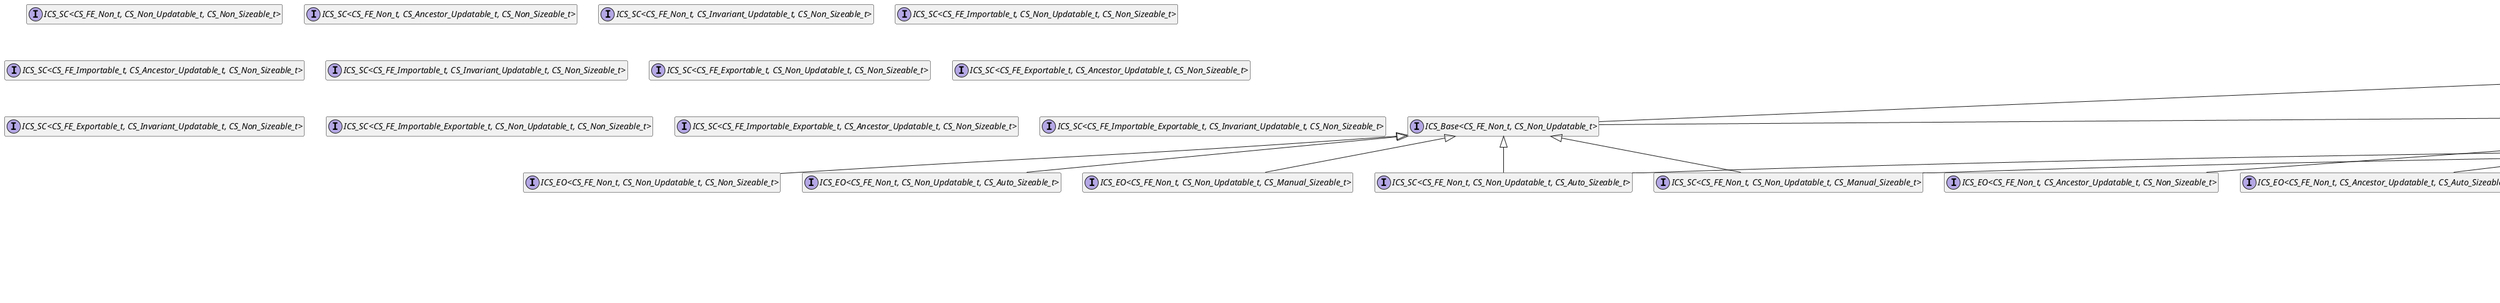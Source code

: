 @startuml
hide empty members
skinparam classAttributeIconSize 0

interface ICS_UI
interface ICS_DAG
interface ICS_FE_Non
interface ICS_FE_Importable
interface ICS_FE_Exportable
interface ICS_FE_Importable_Exportable
interface ICS_DB
interface ICS_Data
interface ICS_Executable
interface ICS_Reportable
interface ICS_Load

interface "ICS_Base_0<CS_FE_Non_t>"
interface "ICS_Base_0<CS_FE_Importable_t>"
interface "ICS_Base_0<CS_FE_Exportable_t>"
interface "ICS_Base_0<CS_FE_Importable_Exportable_t>"
interface ICS_Base_1

interface "ICS_Base<CS_FE_Non_t, CS_Non_Updatable_t>"
interface "ICS_Base<CS_FE_Non_t, CS_Ancestor_Updatable_t>"
interface "ICS_Base<CS_FE_Non_t, CS_Invariant_Updatable_t>"
interface "ICS_Base<CS_FE_Importable_t, CS_Non_Updatable_t>"
interface "ICS_Base<CS_FE_Importable_t, CS_Ancestor_Updatable_t>"
interface "ICS_Base<CS_FE_Importable_t, CS_Invariant_Updatable_t>"
interface "ICS_Base<CS_FE_Exportable_t, CS_Non_Updatable_t>"
interface "ICS_Base<CS_FE_Exportable_t, CS_Ancestor_Updatable_t>"
interface "ICS_Base<CS_FE_Exportable_t, CS_Invariant_Updatable_t>"
interface "ICS_Base<CS_FE_Importable_Exportable_t, CS_Non_Updatable_t>"
interface "ICS_Base<CS_FE_Importable_Exportable_t, CS_Ancestor_Updatable_t>"
interface "ICS_Base<CS_FE_Importable_Exportable_t, CS_Invariant_Updatable_t>"

interface "ICS_EO<CS_FE_Non_t, CS_Non_Updatable_t, CS_Non_Sizeable_t>"
interface "ICS_EO<CS_FE_Non_t, CS_Non_Updatable_t, CS_Auto_Sizeable_t>"
interface "ICS_EO<CS_FE_Non_t, CS_Non_Updatable_t, CS_Manual_Sizeable_t>"
interface "ICS_EO<CS_FE_Non_t, CS_Ancestor_Updatable_t, CS_Non_Sizeable_t>"
interface "ICS_EO<CS_FE_Non_t, CS_Ancestor_Updatable_t, CS_Auto_Sizeable_t>"
interface "ICS_EO<CS_FE_Non_t, CS_Ancestor_Updatable_t, CS_Manual_Sizeable_t>"
interface "ICS_EO<CS_FE_Non_t, CS_Invariant_Updatable_t, CS_Non_Sizeable_t>"
interface "ICS_EO<CS_FE_Non_t, CS_Invariant_Updatable_t, CS_Auto_Sizeable_t>"
interface "ICS_EO<CS_FE_Non_t, CS_Invariant_Updatable_t, CS_Manual_Sizeable_t>"
interface "ICS_EO<CS_FE_Importable_t, CS_Non_Updatable_t, CS_Non_Sizeable_t>"
interface "ICS_EO<CS_FE_Importable_t, CS_Non_Updatable_t, CS_Auto_Sizeable_t>"
interface "ICS_EO<CS_FE_Importable_t, CS_Non_Updatable_t, CS_Manual_Sizeable_t>"
interface "ICS_EO<CS_FE_Importable_t, CS_Ancestor_Updatable_t, CS_Non_Sizeable_t>"
interface "ICS_EO<CS_FE_Importable_t, CS_Ancestor_Updatable_t, CS_Auto_Sizeable_t>"
interface "ICS_EO<CS_FE_Importable_t, CS_Ancestor_Updatable_t, CS_Manual_Sizeable_t>"
interface "ICS_EO<CS_FE_Importable_t, CS_Invariant_Updatable_t, CS_Non_Sizeable_t>"
interface "ICS_EO<CS_FE_Importable_t, CS_Invariant_Updatable_t, CS_Auto_Sizeable_t>"
interface "ICS_EO<CS_FE_Importable_t, CS_Invariant_Updatable_t, CS_Manual_Sizeable_t>"
interface "ICS_EO<CS_FE_Exportable_t, CS_Non_Updatable_t, CS_Non_Sizeable_t>"
interface "ICS_EO<CS_FE_Exportable_t, CS_Non_Updatable_t, CS_Auto_Sizeable_t>"
interface "ICS_EO<CS_FE_Exportable_t, CS_Non_Updatable_t, CS_Manual_Sizeable_t>"
interface "ICS_EO<CS_FE_Exportable_t, CS_Ancestor_Updatable_t, CS_Non_Sizeable_t>"
interface "ICS_EO<CS_FE_Exportable_t, CS_Ancestor_Updatable_t, CS_Auto_Sizeable_t>"
interface "ICS_EO<CS_FE_Exportable_t, CS_Ancestor_Updatable_t, CS_Manual_Sizeable_t>"
interface "ICS_EO<CS_FE_Exportable_t, CS_Invariant_Updatable_t, CS_Non_Sizeable_t>"
interface "ICS_EO<CS_FE_Exportable_t, CS_Invariant_Updatable_t, CS_Auto_Sizeable_t>"
interface "ICS_EO<CS_FE_Exportable_t, CS_Invariant_Updatable_t, CS_Manual_Sizeable_t>"
interface "ICS_EO<CS_FE_Importable_Exportable_t, CS_Non_Updatable_t, CS_Non_Sizeable_t>"
interface "ICS_EO<CS_FE_Importable_Exportable_t, CS_Non_Updatable_t, CS_Auto_Sizeable_t>"
interface "ICS_EO<CS_FE_Importable_Exportable_t, CS_Non_Updatable_t, CS_Manual_Sizeable_t>"
interface "ICS_EO<CS_FE_Importable_Exportable_t, CS_Ancestor_Updatable_t, CS_Non_Sizeable_t>"
interface "ICS_EO<CS_FE_Importable_Exportable_t, CS_Ancestor_Updatable_t, CS_Auto_Sizeable_t>"
interface "ICS_EO<CS_FE_Importable_Exportable_t, CS_Ancestor_Updatable_t, CS_Manual_Sizeable_t>"
interface "ICS_EO<CS_FE_Importable_Exportable_t, CS_Invariant_Updatable_t, CS_Non_Sizeable_t>"
interface "ICS_EO<CS_FE_Importable_Exportable_t, CS_Invariant_Updatable_t, CS_Auto_Sizeable_t>"
interface "ICS_EO<CS_FE_Importable_Exportable_t, CS_Invariant_Updatable_t, CS_Manual_Sizeable_t>"

interface "ICS_SC<CS_FE_Non_t, CS_Non_Updatable_t, CS_Non_Sizeable_t>"
interface "ICS_SC<CS_FE_Non_t, CS_Non_Updatable_t, CS_Auto_Sizeable_t>"
interface "ICS_SC<CS_FE_Non_t, CS_Non_Updatable_t, CS_Manual_Sizeable_t>"
interface "ICS_SC<CS_FE_Non_t, CS_Ancestor_Updatable_t, CS_Non_Sizeable_t>"
interface "ICS_SC<CS_FE_Non_t, CS_Ancestor_Updatable_t, CS_Auto_Sizeable_t>"
interface "ICS_SC<CS_FE_Non_t, CS_Ancestor_Updatable_t, CS_Manual_Sizeable_t>"
interface "ICS_SC<CS_FE_Non_t, CS_Invariant_Updatable_t, CS_Non_Sizeable_t>"
interface "ICS_SC<CS_FE_Non_t, CS_Invariant_Updatable_t, CS_Auto_Sizeable_t>"
interface "ICS_SC<CS_FE_Non_t, CS_Invariant_Updatable_t, CS_Manual_Sizeable_t>"
interface "ICS_SC<CS_FE_Importable_t, CS_Non_Updatable_t, CS_Non_Sizeable_t>"
interface "ICS_SC<CS_FE_Importable_t, CS_Non_Updatable_t, CS_Auto_Sizeable_t>"
interface "ICS_SC<CS_FE_Importable_t, CS_Non_Updatable_t, CS_Manual_Sizeable_t>"
interface "ICS_SC<CS_FE_Importable_t, CS_Ancestor_Updatable_t, CS_Non_Sizeable_t>"
interface "ICS_SC<CS_FE_Importable_t, CS_Ancestor_Updatable_t, CS_Auto_Sizeable_t>"
interface "ICS_SC<CS_FE_Importable_t, CS_Ancestor_Updatable_t, CS_Manual_Sizeable_t>"
interface "ICS_SC<CS_FE_Importable_t, CS_Invariant_Updatable_t, CS_Non_Sizeable_t>"
interface "ICS_SC<CS_FE_Importable_t, CS_Invariant_Updatable_t, CS_Auto_Sizeable_t>"
interface "ICS_SC<CS_FE_Importable_t, CS_Invariant_Updatable_t, CS_Manual_Sizeable_t>"
interface "ICS_SC<CS_FE_Exportable_t, CS_Non_Updatable_t, CS_Non_Sizeable_t>"
interface "ICS_SC<CS_FE_Exportable_t, CS_Non_Updatable_t, CS_Auto_Sizeable_t>"
interface "ICS_SC<CS_FE_Exportable_t, CS_Non_Updatable_t, CS_Manual_Sizeable_t>"
interface "ICS_SC<CS_FE_Exportable_t, CS_Ancestor_Updatable_t, CS_Non_Sizeable_t>"
interface "ICS_SC<CS_FE_Exportable_t, CS_Ancestor_Updatable_t, CS_Auto_Sizeable_t>"
interface "ICS_SC<CS_FE_Exportable_t, CS_Ancestor_Updatable_t, CS_Manual_Sizeable_t>"
interface "ICS_SC<CS_FE_Exportable_t, CS_Invariant_Updatable_t, CS_Non_Sizeable_t>"
interface "ICS_SC<CS_FE_Exportable_t, CS_Invariant_Updatable_t, CS_Auto_Sizeable_t>"
interface "ICS_SC<CS_FE_Exportable_t, CS_Invariant_Updatable_t, CS_Manual_Sizeable_t>"
interface "ICS_SC<CS_FE_Importable_Exportable_t, CS_Non_Updatable_t, CS_Non_Sizeable_t>"
interface "ICS_SC<CS_FE_Importable_Exportable_t, CS_Non_Updatable_t, CS_Auto_Sizeable_t>"
interface "ICS_SC<CS_FE_Importable_Exportable_t, CS_Non_Updatable_t, CS_Manual_Sizeable_t>"
interface "ICS_SC<CS_FE_Importable_Exportable_t, CS_Ancestor_Updatable_t, CS_Non_Sizeable_t>"
interface "ICS_SC<CS_FE_Importable_Exportable_t, CS_Ancestor_Updatable_t, CS_Auto_Sizeable_t>"
interface "ICS_SC<CS_FE_Importable_Exportable_t, CS_Ancestor_Updatable_t, CS_Manual_Sizeable_t>"
interface "ICS_SC<CS_FE_Importable_Exportable_t, CS_Invariant_Updatable_t, CS_Non_Sizeable_t>"
interface "ICS_SC<CS_FE_Importable_Exportable_t, CS_Invariant_Updatable_t, CS_Auto_Sizeable_t>"
interface "ICS_SC<CS_FE_Importable_Exportable_t, CS_Invariant_Updatable_t, CS_Manual_Sizeable_t>"

ICS_FE_Non <|-- "ICS_Base_0<CS_FE_Non_t>"
ICS_FE_Importable <|-- "ICS_Base_0<CS_FE_Importable_t>"
ICS_FE_Exportable <|-- "ICS_Base_0<CS_FE_Exportable_t>"
ICS_FE_Importable_Exportable <|-- "ICS_Base_0<CS_FE_Importable_Exportable_t>"

ICS_UI <|-- ICS_Base_1
ICS_DAG <|-- ICS_Base_1
ICS_DB <|-- ICS_Base_1
ICS_Data <|-- ICS_Base_1

"ICS_Base_0<CS_FE_Non_t>" <|-- "ICS_Base<CS_FE_Non_t, CS_Non_Updatable_t>"
"ICS_Base_0<CS_FE_Non_t>" <|-- "ICS_Base<CS_FE_Non_t, CS_Ancestor_Updatable_t>"
"ICS_Base_0<CS_FE_Non_t>" <|-- "ICS_Base<CS_FE_Non_t, CS_Invariant_Updatable_t>"
"ICS_Base_0<CS_FE_Importable_t>" <|-- "ICS_Base<CS_FE_Importable_t, CS_Non_Updatable_t>"
"ICS_Base_0<CS_FE_Importable_t>" <|-- "ICS_Base<CS_FE_Importable_t, CS_Ancestor_Updatable_t>"
"ICS_Base_0<CS_FE_Importable_t>" <|-- "ICS_Base<CS_FE_Importable_t, CS_Invariant_Updatable_t>"
"ICS_Base_0<CS_FE_Exportable_t>" <|-- "ICS_Base<CS_FE_Exportable_t, CS_Non_Updatable_t>"
"ICS_Base_0<CS_FE_Exportable_t>" <|-- "ICS_Base<CS_FE_Exportable_t, CS_Ancestor_Updatable_t>"
"ICS_Base_0<CS_FE_Exportable_t>" <|-- "ICS_Base<CS_FE_Exportable_t, CS_Invariant_Updatable_t>"
"ICS_Base_0<CS_FE_Importable_Exportable_t>" <|-- "ICS_Base<CS_FE_Importable_Exportable_t, CS_Non_Updatable_t>"
"ICS_Base_0<CS_FE_Importable_Exportable_t>" <|-- "ICS_Base<CS_FE_Importable_Exportable_t, CS_Ancestor_Updatable_t>"
"ICS_Base_0<CS_FE_Importable_Exportable_t>" <|-- "ICS_Base<CS_FE_Importable_Exportable_t, CS_Invariant_Updatable_t>"

ICS_Base_1 <|-- "ICS_Base<CS_FE_Non_t, CS_Non_Updatable_t>"
ICS_Base_1 <|-- "ICS_Base<CS_FE_Non_t, CS_Ancestor_Updatable_t>"
ICS_Base_1 <|-- "ICS_Base<CS_FE_Non_t, CS_Invariant_Updatable_t>"
ICS_Base_1 <|-- "ICS_Base<CS_FE_Importable_t, CS_Non_Updatable_t>"
ICS_Base_1 <|-- "ICS_Base<CS_FE_Importable_t, CS_Ancestor_Updatable_t>"
ICS_Base_1 <|-- "ICS_Base<CS_FE_Importable_t, CS_Invariant_Updatable_t>"
ICS_Base_1 <|-- "ICS_Base<CS_FE_Exportable_t, CS_Non_Updatable_t>"
ICS_Base_1 <|-- "ICS_Base<CS_FE_Exportable_t, CS_Ancestor_Updatable_t>"
ICS_Base_1 <|-- "ICS_Base<CS_FE_Exportable_t, CS_Invariant_Updatable_t>"
ICS_Base_1 <|-- "ICS_Base<CS_FE_Importable_Exportable_t, CS_Non_Updatable_t>"
ICS_Base_1 <|-- "ICS_Base<CS_FE_Importable_Exportable_t, CS_Ancestor_Updatable_t>"
ICS_Base_1 <|-- "ICS_Base<CS_FE_Importable_Exportable_t, CS_Invariant_Updatable_t>"

"ICS_Base<CS_FE_Non_t, CS_Non_Updatable_t>" <|-- "ICS_EO<CS_FE_Non_t, CS_Non_Updatable_t, CS_Non_Sizeable_t>"
"ICS_Base<CS_FE_Non_t, CS_Non_Updatable_t>" <|-- "ICS_EO<CS_FE_Non_t, CS_Non_Updatable_t, CS_Auto_Sizeable_t>"
"ICS_Base<CS_FE_Non_t, CS_Non_Updatable_t>" <|-- "ICS_EO<CS_FE_Non_t, CS_Non_Updatable_t, CS_Manual_Sizeable_t>"
"ICS_Base<CS_FE_Non_t, CS_Ancestor_Updatable_t>" <|-- "ICS_EO<CS_FE_Non_t, CS_Ancestor_Updatable_t, CS_Non_Sizeable_t>"
"ICS_Base<CS_FE_Non_t, CS_Ancestor_Updatable_t>" <|-- "ICS_EO<CS_FE_Non_t, CS_Ancestor_Updatable_t, CS_Auto_Sizeable_t>"
"ICS_Base<CS_FE_Non_t, CS_Ancestor_Updatable_t>" <|-- "ICS_EO<CS_FE_Non_t, CS_Ancestor_Updatable_t, CS_Manual_Sizeable_t>"
"ICS_Base<CS_FE_Non_t, CS_Invariant_Updatable_t>" <|-- "ICS_EO<CS_FE_Non_t, CS_Invariant_Updatable_t, CS_Non_Sizeable_t>"
"ICS_Base<CS_FE_Non_t, CS_Invariant_Updatable_t>" <|-- "ICS_EO<CS_FE_Non_t, CS_Invariant_Updatable_t, CS_Auto_Sizeable_t>"
"ICS_Base<CS_FE_Non_t, CS_Invariant_Updatable_t>" <|-- "ICS_EO<CS_FE_Non_t, CS_Invariant_Updatable_t, CS_Manual_Sizeable_t>"
"ICS_Base<CS_FE_Importable_t, CS_Non_Updatable_t>" <|-- "ICS_EO<CS_FE_Importable_t, CS_Non_Updatable_t, CS_Non_Sizeable_t>"
"ICS_Base<CS_FE_Importable_t, CS_Non_Updatable_t>" <|-- "ICS_EO<CS_FE_Importable_t, CS_Non_Updatable_t, CS_Auto_Sizeable_t>"
"ICS_Base<CS_FE_Importable_t, CS_Non_Updatable_t>" <|-- "ICS_EO<CS_FE_Importable_t, CS_Non_Updatable_t, CS_Manual_Sizeable_t>"
"ICS_Base<CS_FE_Importable_t, CS_Ancestor_Updatable_t>" <|-- "ICS_EO<CS_FE_Importable_t, CS_Ancestor_Updatable_t, CS_Non_Sizeable_t>"
"ICS_Base<CS_FE_Importable_t, CS_Ancestor_Updatable_t>" <|-- "ICS_EO<CS_FE_Importable_t, CS_Ancestor_Updatable_t, CS_Auto_Sizeable_t>"
"ICS_Base<CS_FE_Importable_t, CS_Ancestor_Updatable_t>" <|-- "ICS_EO<CS_FE_Importable_t, CS_Ancestor_Updatable_t, CS_Manual_Sizeable_t>"
"ICS_Base<CS_FE_Importable_t, CS_Invariant_Updatable_t>" <|-- "ICS_EO<CS_FE_Importable_t, CS_Invariant_Updatable_t, CS_Non_Sizeable_t>"
"ICS_Base<CS_FE_Importable_t, CS_Invariant_Updatable_t>" <|-- "ICS_EO<CS_FE_Importable_t, CS_Invariant_Updatable_t, CS_Auto_Sizeable_t>"
"ICS_Base<CS_FE_Importable_t, CS_Invariant_Updatable_t>" <|-- "ICS_EO<CS_FE_Importable_t, CS_Invariant_Updatable_t, CS_Manual_Sizeable_t>"
"ICS_Base<CS_FE_Exportable_t, CS_Non_Updatable_t>" <|-- "ICS_EO<CS_FE_Exportable_t, CS_Non_Updatable_t, CS_Non_Sizeable_t>"
"ICS_Base<CS_FE_Exportable_t, CS_Non_Updatable_t>" <|-- "ICS_EO<CS_FE_Exportable_t, CS_Non_Updatable_t, CS_Auto_Sizeable_t>"
"ICS_Base<CS_FE_Exportable_t, CS_Non_Updatable_t>" <|-- "ICS_EO<CS_FE_Exportable_t, CS_Non_Updatable_t, CS_Manual_Sizeable_t>"
"ICS_Base<CS_FE_Exportable_t, CS_Ancestor_Updatable_t>" <|-- "ICS_EO<CS_FE_Exportable_t, CS_Ancestor_Updatable_t, CS_Non_Sizeable_t>"
"ICS_Base<CS_FE_Exportable_t, CS_Ancestor_Updatable_t>" <|-- "ICS_EO<CS_FE_Exportable_t, CS_Ancestor_Updatable_t, CS_Auto_Sizeable_t>"
"ICS_Base<CS_FE_Exportable_t, CS_Ancestor_Updatable_t>" <|-- "ICS_EO<CS_FE_Exportable_t, CS_Ancestor_Updatable_t, CS_Manual_Sizeable_t>"
"ICS_Base<CS_FE_Exportable_t, CS_Invariant_Updatable_t>" <|-- "ICS_EO<CS_FE_Exportable_t, CS_Invariant_Updatable_t, CS_Non_Sizeable_t>"
"ICS_Base<CS_FE_Exportable_t, CS_Invariant_Updatable_t>" <|-- "ICS_EO<CS_FE_Exportable_t, CS_Invariant_Updatable_t, CS_Auto_Sizeable_t>"
"ICS_Base<CS_FE_Exportable_t, CS_Invariant_Updatable_t>" <|-- "ICS_EO<CS_FE_Exportable_t, CS_Invariant_Updatable_t, CS_Manual_Sizeable_t>"
"ICS_Base<CS_FE_Importable_Exportable_t, CS_Non_Updatable_t>" <|-- "ICS_EO<CS_FE_Importable_Exportable_t, CS_Non_Updatable_t, CS_Non_Sizeable_t>"
"ICS_Base<CS_FE_Importable_Exportable_t, CS_Non_Updatable_t>" <|-- "ICS_EO<CS_FE_Importable_Exportable_t, CS_Non_Updatable_t, CS_Auto_Sizeable_t>"
"ICS_Base<CS_FE_Importable_Exportable_t, CS_Non_Updatable_t>" <|-- "ICS_EO<CS_FE_Importable_Exportable_t, CS_Non_Updatable_t, CS_Manual_Sizeable_t>"
"ICS_Base<CS_FE_Importable_Exportable_t, CS_Ancestor_Updatable_t>" <|-- "ICS_EO<CS_FE_Importable_Exportable_t, CS_Ancestor_Updatable_t, CS_Non_Sizeable_t>"
"ICS_Base<CS_FE_Importable_Exportable_t, CS_Ancestor_Updatable_t>" <|-- "ICS_EO<CS_FE_Importable_Exportable_t, CS_Ancestor_Updatable_t, CS_Auto_Sizeable_t>"
"ICS_Base<CS_FE_Importable_Exportable_t, CS_Ancestor_Updatable_t>" <|-- "ICS_EO<CS_FE_Importable_Exportable_t, CS_Ancestor_Updatable_t, CS_Manual_Sizeable_t>"
"ICS_Base<CS_FE_Importable_Exportable_t, CS_Invariant_Updatable_t>" <|-- "ICS_EO<CS_FE_Importable_Exportable_t, CS_Invariant_Updatable_t, CS_Non_Sizeable_t>"
"ICS_Base<CS_FE_Importable_Exportable_t, CS_Invariant_Updatable_t>" <|-- "ICS_EO<CS_FE_Importable_Exportable_t, CS_Invariant_Updatable_t, CS_Auto_Sizeable_t>"
"ICS_Base<CS_FE_Importable_Exportable_t, CS_Invariant_Updatable_t>" <|-- "ICS_EO<CS_FE_Importable_Exportable_t, CS_Invariant_Updatable_t, CS_Manual_Sizeable_t>"

"ICS_Base<CS_FE_Non_t, CS_Non_Updatable_t>" <|-- "ICS_SC<CS_FE_Non_t, CS_Non_Updatable_t, CS_Auto_Sizeable_t>"
"ICS_Base<CS_FE_Non_t, CS_Non_Updatable_t>" <|-- "ICS_SC<CS_FE_Non_t, CS_Non_Updatable_t, CS_Manual_Sizeable_t>"
"ICS_Base<CS_FE_Non_t, CS_Ancestor_Updatable_t>" <|-- "ICS_SC<CS_FE_Non_t, CS_Ancestor_Updatable_t, CS_Auto_Sizeable_t>"
"ICS_Base<CS_FE_Non_t, CS_Ancestor_Updatable_t>" <|-- "ICS_SC<CS_FE_Non_t, CS_Ancestor_Updatable_t, CS_Manual_Sizeable_t>"
"ICS_Base<CS_FE_Non_t, CS_Invariant_Updatable_t>" <|-- "ICS_SC<CS_FE_Non_t, CS_Invariant_Updatable_t, CS_Auto_Sizeable_t>"
"ICS_Base<CS_FE_Non_t, CS_Invariant_Updatable_t>" <|-- "ICS_SC<CS_FE_Non_t, CS_Invariant_Updatable_t, CS_Manual_Sizeable_t>"
"ICS_Base<CS_FE_Importable_t, CS_Non_Updatable_t>" <|-- "ICS_SC<CS_FE_Importable_t, CS_Non_Updatable_t, CS_Auto_Sizeable_t>"
"ICS_Base<CS_FE_Importable_t, CS_Non_Updatable_t>" <|-- "ICS_SC<CS_FE_Importable_t, CS_Non_Updatable_t, CS_Manual_Sizeable_t>"
"ICS_Base<CS_FE_Importable_t, CS_Ancestor_Updatable_t>" <|-- "ICS_SC<CS_FE_Importable_t, CS_Ancestor_Updatable_t, CS_Auto_Sizeable_t>"
"ICS_Base<CS_FE_Importable_t, CS_Ancestor_Updatable_t>" <|-- "ICS_SC<CS_FE_Importable_t, CS_Ancestor_Updatable_t, CS_Manual_Sizeable_t>"
"ICS_Base<CS_FE_Importable_t, CS_Invariant_Updatable_t>" <|-- "ICS_SC<CS_FE_Importable_t, CS_Invariant_Updatable_t, CS_Auto_Sizeable_t>"
"ICS_Base<CS_FE_Importable_t, CS_Invariant_Updatable_t>" <|-- "ICS_SC<CS_FE_Importable_t, CS_Invariant_Updatable_t, CS_Manual_Sizeable_t>"
"ICS_Base<CS_FE_Exportable_t, CS_Non_Updatable_t>" <|-- "ICS_SC<CS_FE_Exportable_t, CS_Non_Updatable_t, CS_Auto_Sizeable_t>"
"ICS_Base<CS_FE_Exportable_t, CS_Non_Updatable_t>" <|-- "ICS_SC<CS_FE_Exportable_t, CS_Non_Updatable_t, CS_Manual_Sizeable_t>"
"ICS_Base<CS_FE_Exportable_t, CS_Ancestor_Updatable_t>" <|-- "ICS_SC<CS_FE_Exportable_t, CS_Ancestor_Updatable_t, CS_Auto_Sizeable_t>"
"ICS_Base<CS_FE_Exportable_t, CS_Ancestor_Updatable_t>" <|-- "ICS_SC<CS_FE_Exportable_t, CS_Ancestor_Updatable_t, CS_Manual_Sizeable_t>"
"ICS_Base<CS_FE_Exportable_t, CS_Invariant_Updatable_t>" <|-- "ICS_SC<CS_FE_Exportable_t, CS_Invariant_Updatable_t, CS_Auto_Sizeable_t>"
"ICS_Base<CS_FE_Exportable_t, CS_Invariant_Updatable_t>" <|-- "ICS_SC<CS_FE_Exportable_t, CS_Invariant_Updatable_t, CS_Manual_Sizeable_t>"
"ICS_Base<CS_FE_Importable_Exportable_t, CS_Non_Updatable_t>" <|-- "ICS_SC<CS_FE_Importable_Exportable_t, CS_Non_Updatable_t, CS_Auto_Sizeable_t>"
"ICS_Base<CS_FE_Importable_Exportable_t, CS_Non_Updatable_t>" <|-- "ICS_SC<CS_FE_Importable_Exportable_t, CS_Non_Updatable_t, CS_Manual_Sizeable_t>"
"ICS_Base<CS_FE_Importable_Exportable_t, CS_Ancestor_Updatable_t>" <|-- "ICS_SC<CS_FE_Importable_Exportable_t, CS_Ancestor_Updatable_t, CS_Auto_Sizeable_t>"
"ICS_Base<CS_FE_Importable_Exportable_t, CS_Ancestor_Updatable_t>" <|-- "ICS_SC<CS_FE_Importable_Exportable_t, CS_Ancestor_Updatable_t, CS_Manual_Sizeable_t>"
"ICS_Base<CS_FE_Importable_Exportable_t, CS_Invariant_Updatable_t>" <|-- "ICS_SC<CS_FE_Importable_Exportable_t, CS_Invariant_Updatable_t, CS_Auto_Sizeable_t>"
"ICS_Base<CS_FE_Importable_Exportable_t, CS_Invariant_Updatable_t>" <|-- "ICS_SC<CS_FE_Importable_Exportable_t, CS_Invariant_Updatable_t, CS_Manual_Sizeable_t>"

ICS_Executable <|-- ICS_SC_0
ICS_Reportable <|-- ICS_SC_0
ICS_Load <|-- ICS_SC_0

ICS_SC_0 <|-- "ICS_SC<CS_FE_Non_t, CS_Non_Updatable_t, CS_Auto_Sizeable_t>"
ICS_SC_0 <|-- "ICS_SC<CS_FE_Non_t, CS_Non_Updatable_t, CS_Manual_Sizeable_t>"
ICS_SC_0 <|-- "ICS_SC<CS_FE_Non_t, CS_Ancestor_Updatable_t, CS_Auto_Sizeable_t>"
ICS_SC_0 <|-- "ICS_SC<CS_FE_Non_t, CS_Ancestor_Updatable_t, CS_Manual_Sizeable_t>"
ICS_SC_0 <|-- "ICS_SC<CS_FE_Non_t, CS_Invariant_Updatable_t, CS_Auto_Sizeable_t>"
ICS_SC_0 <|-- "ICS_SC<CS_FE_Non_t, CS_Invariant_Updatable_t, CS_Manual_Sizeable_t>"
ICS_SC_0 <|-- "ICS_SC<CS_FE_Importable_t, CS_Non_Updatable_t, CS_Auto_Sizeable_t>"
ICS_SC_0 <|-- "ICS_SC<CS_FE_Importable_t, CS_Non_Updatable_t, CS_Manual_Sizeable_t>"
ICS_SC_0 <|-- "ICS_SC<CS_FE_Importable_t, CS_Ancestor_Updatable_t, CS_Auto_Sizeable_t>"
ICS_SC_0 <|-- "ICS_SC<CS_FE_Importable_t, CS_Ancestor_Updatable_t, CS_Manual_Sizeable_t>"
ICS_SC_0 <|-- "ICS_SC<CS_FE_Importable_t, CS_Invariant_Updatable_t, CS_Auto_Sizeable_t>"
ICS_SC_0 <|-- "ICS_SC<CS_FE_Importable_t, CS_Invariant_Updatable_t, CS_Manual_Sizeable_t>"
ICS_SC_0 <|-- "ICS_SC<CS_FE_Exportable_t, CS_Non_Updatable_t, CS_Auto_Sizeable_t>"
ICS_SC_0 <|-- "ICS_SC<CS_FE_Exportable_t, CS_Non_Updatable_t, CS_Manual_Sizeable_t>"
ICS_SC_0 <|-- "ICS_SC<CS_FE_Exportable_t, CS_Ancestor_Updatable_t, CS_Auto_Sizeable_t>"
ICS_SC_0 <|-- "ICS_SC<CS_FE_Exportable_t, CS_Ancestor_Updatable_t, CS_Manual_Sizeable_t>"
ICS_SC_0 <|-- "ICS_SC<CS_FE_Exportable_t, CS_Invariant_Updatable_t, CS_Auto_Sizeable_t>"
ICS_SC_0 <|-- "ICS_SC<CS_FE_Exportable_t, CS_Invariant_Updatable_t, CS_Manual_Sizeable_t>"
ICS_SC_0 <|-- "ICS_SC<CS_FE_Importable_Exportable_t, CS_Non_Updatable_t, CS_Auto_Sizeable_t>"
ICS_SC_0 <|-- "ICS_SC<CS_FE_Importable_Exportable_t, CS_Non_Updatable_t, CS_Manual_Sizeable_t>"
ICS_SC_0 <|-- "ICS_SC<CS_FE_Importable_Exportable_t, CS_Ancestor_Updatable_t, CS_Auto_Sizeable_t>"
ICS_SC_0 <|-- "ICS_SC<CS_FE_Importable_Exportable_t, CS_Ancestor_Updatable_t, CS_Manual_Sizeable_t>"
ICS_SC_0 <|-- "ICS_SC<CS_FE_Importable_Exportable_t, CS_Invariant_Updatable_t, CS_Auto_Sizeable_t>"
ICS_SC_0 <|-- "ICS_SC<CS_FE_Importable_Exportable_t, CS_Invariant_Updatable_t, CS_Manual_Sizeable_t>"

class CS_EO_Mat1 {
    +std::string _DB_descriptor
}

class CS_EO_Panel {
    +double _thickness
    +double _width_a
    +double _width_b
    +CS_DT_DN<CS_EO_Mat1>" _CS_EO_mat1
}

class CS_SC_Panel {
    +CS_DT_DN<CS_EO_Panel>" _CS_EO_panel
    +CS_DT_DN<EO_Stiffener>" _CS_EO_side_stiffener_1
    +CS_DT_DN<EO_Stiffener>" _CS_EO_side_stiffener_2
    +CS_DT_DN<EO_SCL_Panel>" _CS_EO_SCL_panel
}

"ICS_EO<CS_FE_Importable_Exportable_t, CS_Non_Updatable_t, CS_Non_Sizeable_t>" <|-- CS_EO_Mat1
"ICS_EO<CS_FE_Importable_Exportable_t, CS_Invariant_Updatable_t, CS_Auto_Sizeable_t>" <|-- CS_EO_Panel
"ICS_SC<CS_FE_Importable_Exportable_t, CS_Invariant_Updatable_t, CS_Manual_Sizeable_t>" <|-- CS_SC_Panel

@enduml
